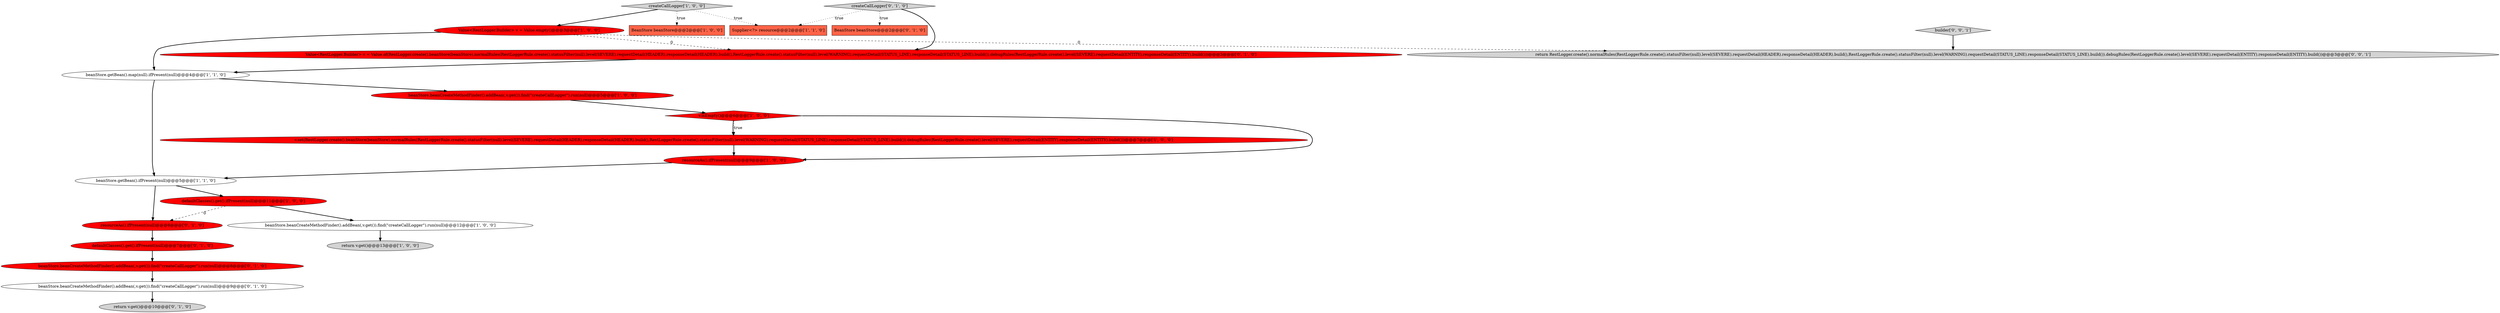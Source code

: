 digraph {
20 [style = filled, label = "createCallLogger['0', '1', '0']", fillcolor = lightgray, shape = diamond image = "AAA0AAABBB2BBB"];
16 [style = filled, label = "beanStore.beanCreateMethodFinder().addBean(,v.get()).find(\"createCallLogger\").run(null)@@@8@@@['0', '1', '0']", fillcolor = red, shape = ellipse image = "AAA1AAABBB2BBB"];
0 [style = filled, label = "beanStore.getBean().map(null).ifPresent(null)@@@4@@@['1', '1', '0']", fillcolor = white, shape = ellipse image = "AAA0AAABBB1BBB"];
14 [style = filled, label = "beanStore.beanCreateMethodFinder().addBean(,v.get()).find(\"createCallLogger\").run(null)@@@9@@@['0', '1', '0']", fillcolor = white, shape = ellipse image = "AAA0AAABBB2BBB"];
21 [style = filled, label = "builder['0', '0', '1']", fillcolor = lightgray, shape = diamond image = "AAA0AAABBB3BBB"];
18 [style = filled, label = "resourceAs().ifPresent(null)@@@6@@@['0', '1', '0']", fillcolor = red, shape = ellipse image = "AAA1AAABBB2BBB"];
6 [style = filled, label = "beanStore.getBean().ifPresent(null)@@@5@@@['1', '1', '0']", fillcolor = white, shape = ellipse image = "AAA0AAABBB1BBB"];
1 [style = filled, label = "defaultClasses().get().ifPresent(null)@@@11@@@['1', '0', '0']", fillcolor = red, shape = ellipse image = "AAA1AAABBB1BBB"];
12 [style = filled, label = "Value<RestLogger.Builder> v = Value.empty()@@@3@@@['1', '0', '0']", fillcolor = red, shape = ellipse image = "AAA1AAABBB1BBB"];
15 [style = filled, label = "Value<RestLogger.Builder> v = Value.of(RestLogger.create().beanStore(beanStore).normalRules(RestLoggerRule.create().statusFilter(null).level(SEVERE).requestDetail(HEADER).responseDetail(HEADER).build(),RestLoggerRule.create().statusFilter(null).level(WARNING).requestDetail(STATUS_LINE).responseDetail(STATUS_LINE).build()).debugRules(RestLoggerRule.create().level(SEVERE).requestDetail(ENTITY).responseDetail(ENTITY).build()))@@@3@@@['0', '1', '0']", fillcolor = red, shape = ellipse image = "AAA1AAABBB2BBB"];
4 [style = filled, label = "beanStore.beanCreateMethodFinder().addBean(,v.get()).find(\"createCallLogger\").run(null)@@@5@@@['1', '0', '0']", fillcolor = red, shape = ellipse image = "AAA1AAABBB1BBB"];
3 [style = filled, label = "v.isEmpty()@@@6@@@['1', '0', '0']", fillcolor = red, shape = diamond image = "AAA1AAABBB1BBB"];
10 [style = filled, label = "return v.get()@@@13@@@['1', '0', '0']", fillcolor = lightgray, shape = ellipse image = "AAA0AAABBB1BBB"];
9 [style = filled, label = "beanStore.beanCreateMethodFinder().addBean(,v.get()).find(\"createCallLogger\").run(null)@@@12@@@['1', '0', '0']", fillcolor = white, shape = ellipse image = "AAA0AAABBB1BBB"];
8 [style = filled, label = "Supplier<?> resource@@@2@@@['1', '1', '0']", fillcolor = tomato, shape = box image = "AAA0AAABBB1BBB"];
19 [style = filled, label = "defaultClasses().get().ifPresent(null)@@@7@@@['0', '1', '0']", fillcolor = red, shape = ellipse image = "AAA1AAABBB2BBB"];
11 [style = filled, label = "createCallLogger['1', '0', '0']", fillcolor = lightgray, shape = diamond image = "AAA0AAABBB1BBB"];
2 [style = filled, label = "v.set(RestLogger.create().beanStore(beanStore).normalRules(RestLoggerRule.create().statusFilter(null).level(SEVERE).requestDetail(HEADER).responseDetail(HEADER).build(),RestLoggerRule.create().statusFilter(null).level(WARNING).requestDetail(STATUS_LINE).responseDetail(STATUS_LINE).build()).debugRules(RestLoggerRule.create().level(SEVERE).requestDetail(ENTITY).responseDetail(ENTITY).build()))@@@7@@@['1', '0', '0']", fillcolor = red, shape = ellipse image = "AAA1AAABBB1BBB"];
13 [style = filled, label = "return v.get()@@@10@@@['0', '1', '0']", fillcolor = lightgray, shape = ellipse image = "AAA0AAABBB2BBB"];
7 [style = filled, label = "BeanStore beanStore@@@2@@@['1', '0', '0']", fillcolor = tomato, shape = box image = "AAA0AAABBB1BBB"];
22 [style = filled, label = "return RestLogger.create().normalRules(RestLoggerRule.create().statusFilter(null).level(SEVERE).requestDetail(HEADER).responseDetail(HEADER).build(),RestLoggerRule.create().statusFilter(null).level(WARNING).requestDetail(STATUS_LINE).responseDetail(STATUS_LINE).build()).debugRules(RestLoggerRule.create().level(SEVERE).requestDetail(ENTITY).responseDetail(ENTITY).build())@@@3@@@['0', '0', '1']", fillcolor = lightgray, shape = ellipse image = "AAA0AAABBB3BBB"];
5 [style = filled, label = "resourceAs().ifPresent(null)@@@9@@@['1', '0', '0']", fillcolor = red, shape = ellipse image = "AAA1AAABBB1BBB"];
17 [style = filled, label = "BeanStore beanStore@@@2@@@['0', '1', '0']", fillcolor = tomato, shape = box image = "AAA0AAABBB2BBB"];
11->7 [style = dotted, label="true"];
4->3 [style = bold, label=""];
0->6 [style = bold, label=""];
20->17 [style = dotted, label="true"];
6->18 [style = bold, label=""];
20->8 [style = dotted, label="true"];
18->19 [style = bold, label=""];
11->12 [style = bold, label=""];
1->18 [style = dashed, label="0"];
9->10 [style = bold, label=""];
12->0 [style = bold, label=""];
1->9 [style = bold, label=""];
19->16 [style = bold, label=""];
6->1 [style = bold, label=""];
3->5 [style = bold, label=""];
5->6 [style = bold, label=""];
3->2 [style = bold, label=""];
0->4 [style = bold, label=""];
21->22 [style = bold, label=""];
15->0 [style = bold, label=""];
12->22 [style = dashed, label="0"];
12->15 [style = dashed, label="0"];
16->14 [style = bold, label=""];
11->8 [style = dotted, label="true"];
14->13 [style = bold, label=""];
20->15 [style = bold, label=""];
3->2 [style = dotted, label="true"];
2->5 [style = bold, label=""];
}
